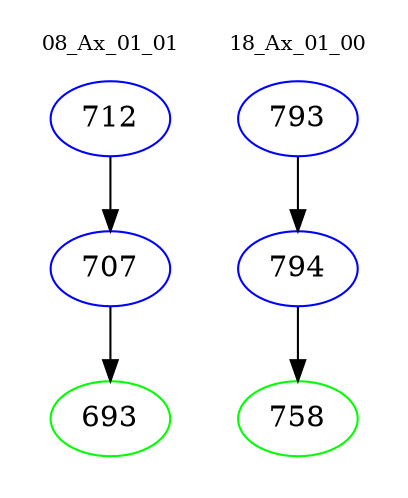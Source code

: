 digraph{
subgraph cluster_0 {
color = white
label = "08_Ax_01_01";
fontsize=10;
T0_712 [label="712", color="blue"]
T0_712 -> T0_707 [color="black"]
T0_707 [label="707", color="blue"]
T0_707 -> T0_693 [color="black"]
T0_693 [label="693", color="green"]
}
subgraph cluster_1 {
color = white
label = "18_Ax_01_00";
fontsize=10;
T1_793 [label="793", color="blue"]
T1_793 -> T1_794 [color="black"]
T1_794 [label="794", color="blue"]
T1_794 -> T1_758 [color="black"]
T1_758 [label="758", color="green"]
}
}
